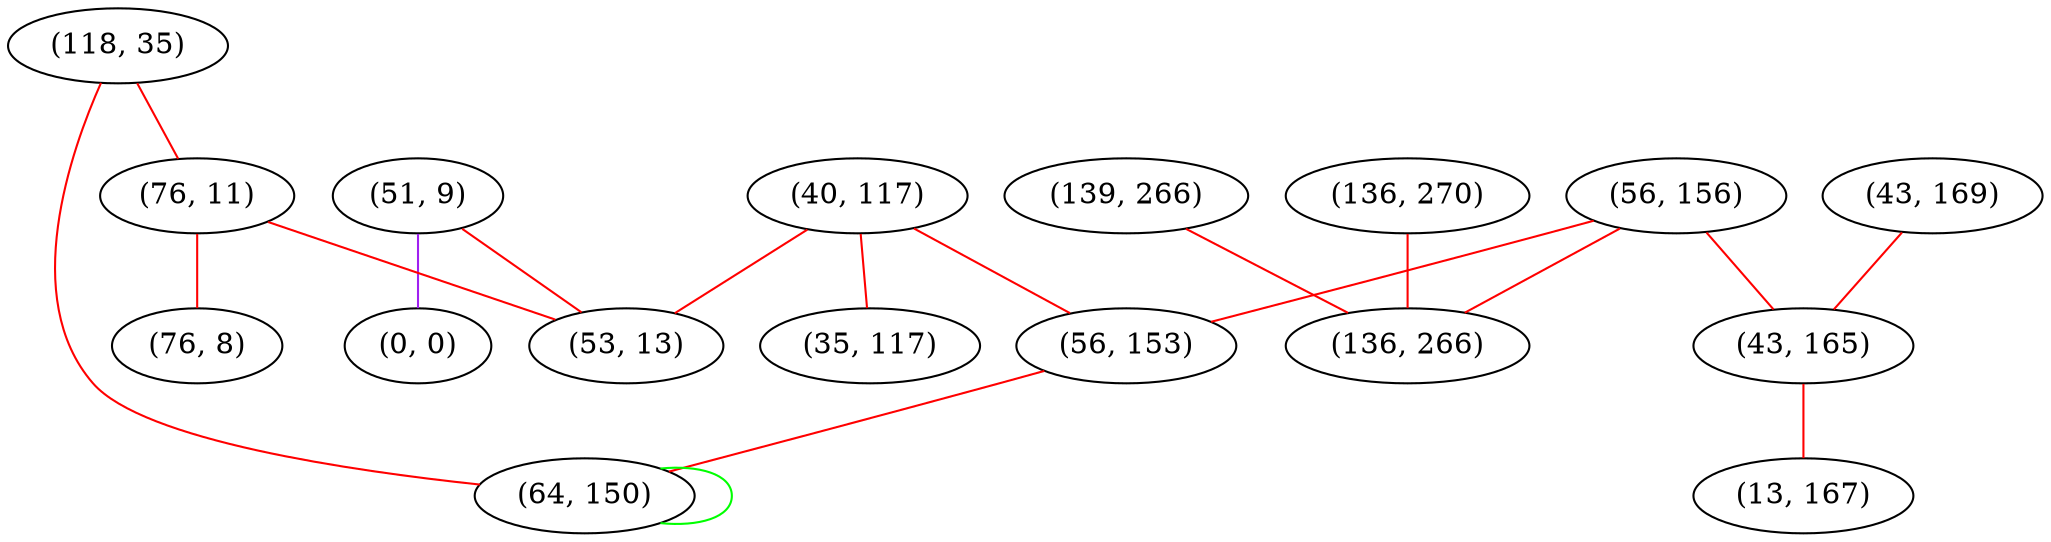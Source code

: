 graph "" {
"(118, 35)";
"(136, 270)";
"(139, 266)";
"(51, 9)";
"(56, 156)";
"(43, 169)";
"(40, 117)";
"(136, 266)";
"(0, 0)";
"(35, 117)";
"(56, 153)";
"(43, 165)";
"(13, 167)";
"(76, 11)";
"(64, 150)";
"(53, 13)";
"(76, 8)";
"(118, 35)" -- "(64, 150)"  [color=red, key=0, weight=1];
"(118, 35)" -- "(76, 11)"  [color=red, key=0, weight=1];
"(136, 270)" -- "(136, 266)"  [color=red, key=0, weight=1];
"(139, 266)" -- "(136, 266)"  [color=red, key=0, weight=1];
"(51, 9)" -- "(0, 0)"  [color=purple, key=0, weight=4];
"(51, 9)" -- "(53, 13)"  [color=red, key=0, weight=1];
"(56, 156)" -- "(56, 153)"  [color=red, key=0, weight=1];
"(56, 156)" -- "(136, 266)"  [color=red, key=0, weight=1];
"(56, 156)" -- "(43, 165)"  [color=red, key=0, weight=1];
"(43, 169)" -- "(43, 165)"  [color=red, key=0, weight=1];
"(40, 117)" -- "(56, 153)"  [color=red, key=0, weight=1];
"(40, 117)" -- "(53, 13)"  [color=red, key=0, weight=1];
"(40, 117)" -- "(35, 117)"  [color=red, key=0, weight=1];
"(56, 153)" -- "(64, 150)"  [color=red, key=0, weight=1];
"(43, 165)" -- "(13, 167)"  [color=red, key=0, weight=1];
"(76, 11)" -- "(53, 13)"  [color=red, key=0, weight=1];
"(76, 11)" -- "(76, 8)"  [color=red, key=0, weight=1];
"(64, 150)" -- "(64, 150)"  [color=green, key=0, weight=2];
}
